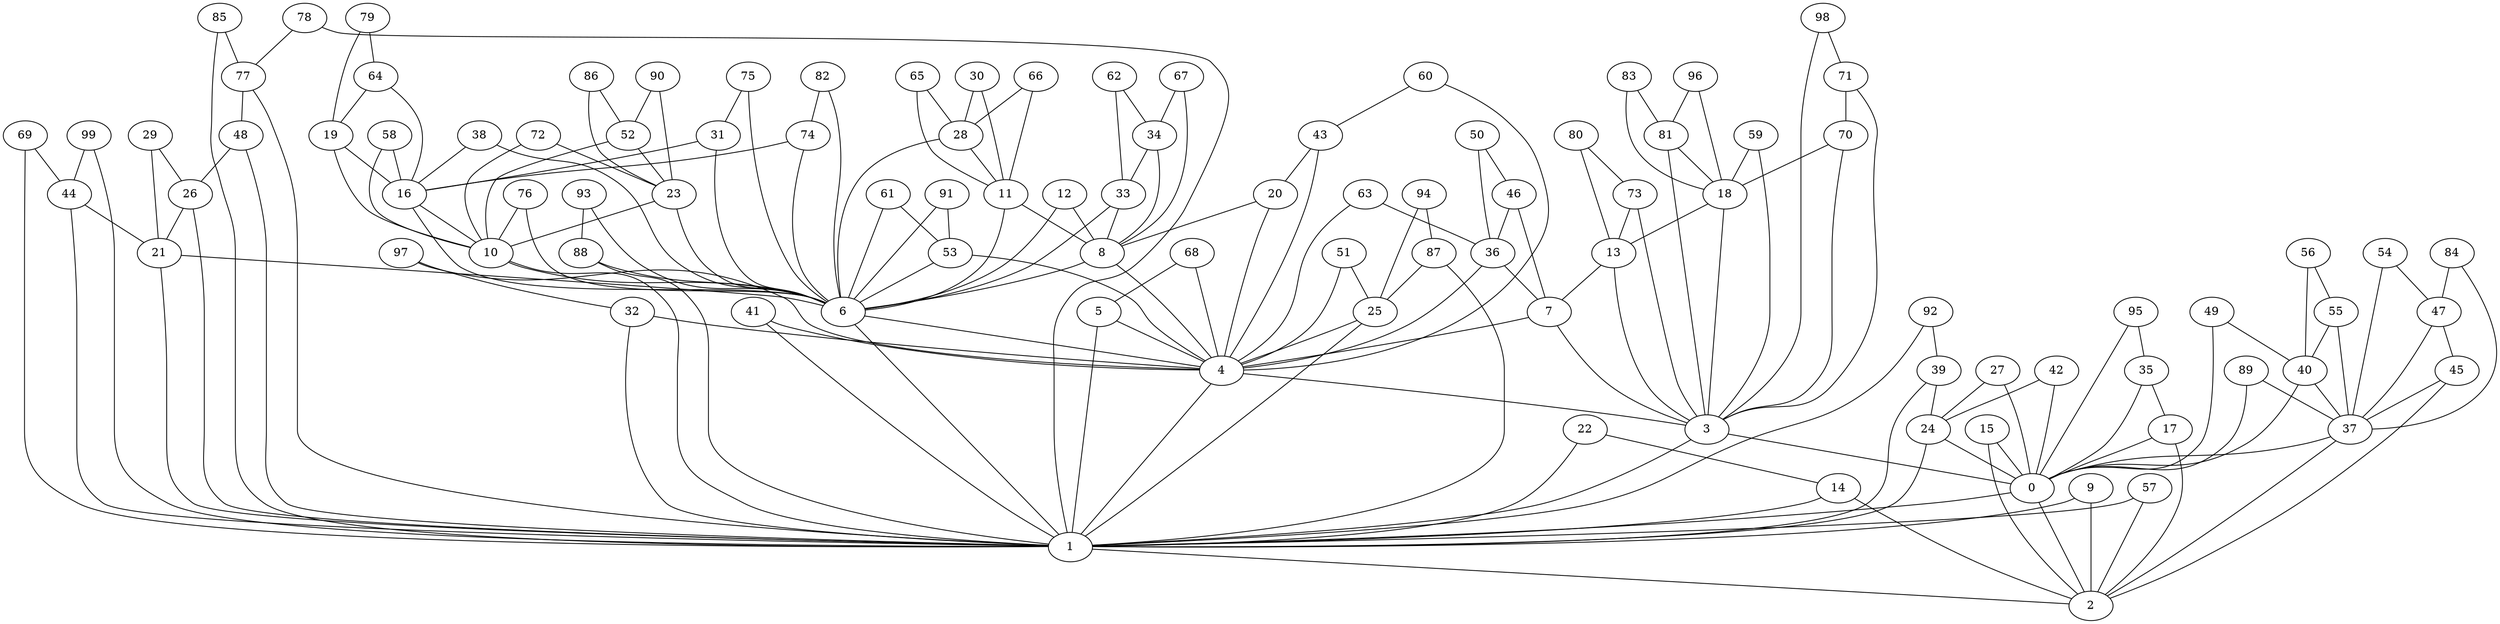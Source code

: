 graph G {
    "54" -- "47";
    "68" -- "5";
    "41" -- "4";
    "82" -- "6";
    "89" -- "0";
    "28" -- "6";
    "36" -- "4";
    "28" -- "11";
    "70" -- "18";
    "6" -- "1";
    "92" -- "39";
    "7" -- "3";
    "42" -- "24";
    "96" -- "18";
    "27" -- "24";
    "10" -- "6";
    "17" -- "0";
    "73" -- "13";
    "39" -- "24";
    "5" -- "4";
    "50" -- "36";
    "72" -- "23";
    "23" -- "6";
    "88" -- "6";
    "23" -- "10";
    "19" -- "16";
    "56" -- "55";
    "77" -- "48";
    "17" -- "2";
    "0" -- "1";
    "34" -- "33";
    "38" -- "16";
    "97" -- "32";
    "93" -- "88";
    "12" -- "8";
    "68" -- "4";
    "78" -- "1";
    "76" -- "10";
    "66" -- "28";
    "18" -- "3";
    "42" -- "0";
    "54" -- "37";
    "37" -- "2";
    "16" -- "6";
    "32" -- "4";
    "21" -- "1";
    "27" -- "0";
    "90" -- "52";
    "51" -- "4";
    "87" -- "1";
    "26" -- "1";
    "46" -- "36";
    "81" -- "18";
    "49" -- "0";
    "47" -- "37";
    "73" -- "3";
    "52" -- "10";
    "76" -- "6";
    "85" -- "77";
    "22" -- "14";
    "94" -- "87";
    "99" -- "1";
    "79" -- "64";
    "29" -- "26";
    "24" -- "0";
    "5" -- "1";
    "58" -- "10";
    "10" -- "1";
    "44" -- "1";
    "11" -- "6";
    "66" -- "11";
    "47" -- "45";
    "19" -- "10";
    "79" -- "19";
    "84" -- "37";
    "53" -- "4";
    "64" -- "19";
    "40" -- "37";
    "72" -- "10";
    "6" -- "4";
    "78" -- "77";
    "50" -- "46";
    "74" -- "6";
    "61" -- "53";
    "52" -- "23";
    "65" -- "11";
    "63" -- "4";
    "0" -- "2";
    "88" -- "1";
    "3" -- "1";
    "55" -- "40";
    "8" -- "4";
    "61" -- "6";
    "77" -- "1";
    "48" -- "1";
    "51" -- "25";
    "91" -- "53";
    "43" -- "20";
    "95" -- "35";
    "59" -- "3";
    "60" -- "4";
    "25" -- "1";
    "15" -- "0";
    "86" -- "52";
    "14" -- "1";
    "37" -- "0";
    "58" -- "16";
    "32" -- "1";
    "40" -- "0";
    "43" -- "4";
    "83" -- "81";
    "26" -- "21";
    "30" -- "11";
    "33" -- "8";
    "33" -- "6";
    "96" -- "81";
    "4" -- "1";
    "36" -- "7";
    "80" -- "73";
    "83" -- "18";
    "9" -- "1";
    "90" -- "23";
    "49" -- "40";
    "71" -- "3";
    "63" -- "36";
    "14" -- "2";
    "94" -- "25";
    "8" -- "6";
    "93" -- "6";
    "16" -- "10";
    "13" -- "7";
    "31" -- "6";
    "29" -- "21";
    "69" -- "44";
    "18" -- "13";
    "92" -- "1";
    "4" -- "3";
    "99" -- "44";
    "75" -- "31";
    "7" -- "4";
    "57" -- "1";
    "75" -- "6";
    "59" -- "18";
    "60" -- "43";
    "21" -- "6";
    "89" -- "37";
    "45" -- "2";
    "64" -- "16";
    "3" -- "0";
    "1" -- "2";
    "46" -- "7";
    "56" -- "40";
    "67" -- "8";
    "30" -- "28";
    "9" -- "2";
    "71" -- "70";
    "20" -- "8";
    "82" -- "74";
    "67" -- "34";
    "41" -- "1";
    "95" -- "0";
    "91" -- "6";
    "62" -- "33";
    "85" -- "1";
    "24" -- "1";
    "13" -- "3";
    "11" -- "8";
    "86" -- "23";
    "45" -- "37";
    "25" -- "4";
    "65" -- "28";
    "57" -- "2";
    "39" -- "1";
    "12" -- "6";
    "44" -- "21";
    "20" -- "4";
    "55" -- "37";
    "81" -- "3";
    "97" -- "4";
    "87" -- "25";
    "98" -- "3";
    "22" -- "1";
    "34" -- "8";
    "31" -- "16";
    "38" -- "6";
    "74" -- "16";
    "84" -- "47";
    "62" -- "34";
    "53" -- "6";
    "80" -- "13";
    "69" -- "1";
    "35" -- "17";
    "70" -- "3";
    "15" -- "2";
    "48" -- "26";
    "35" -- "0";
    "98" -- "71";
}
